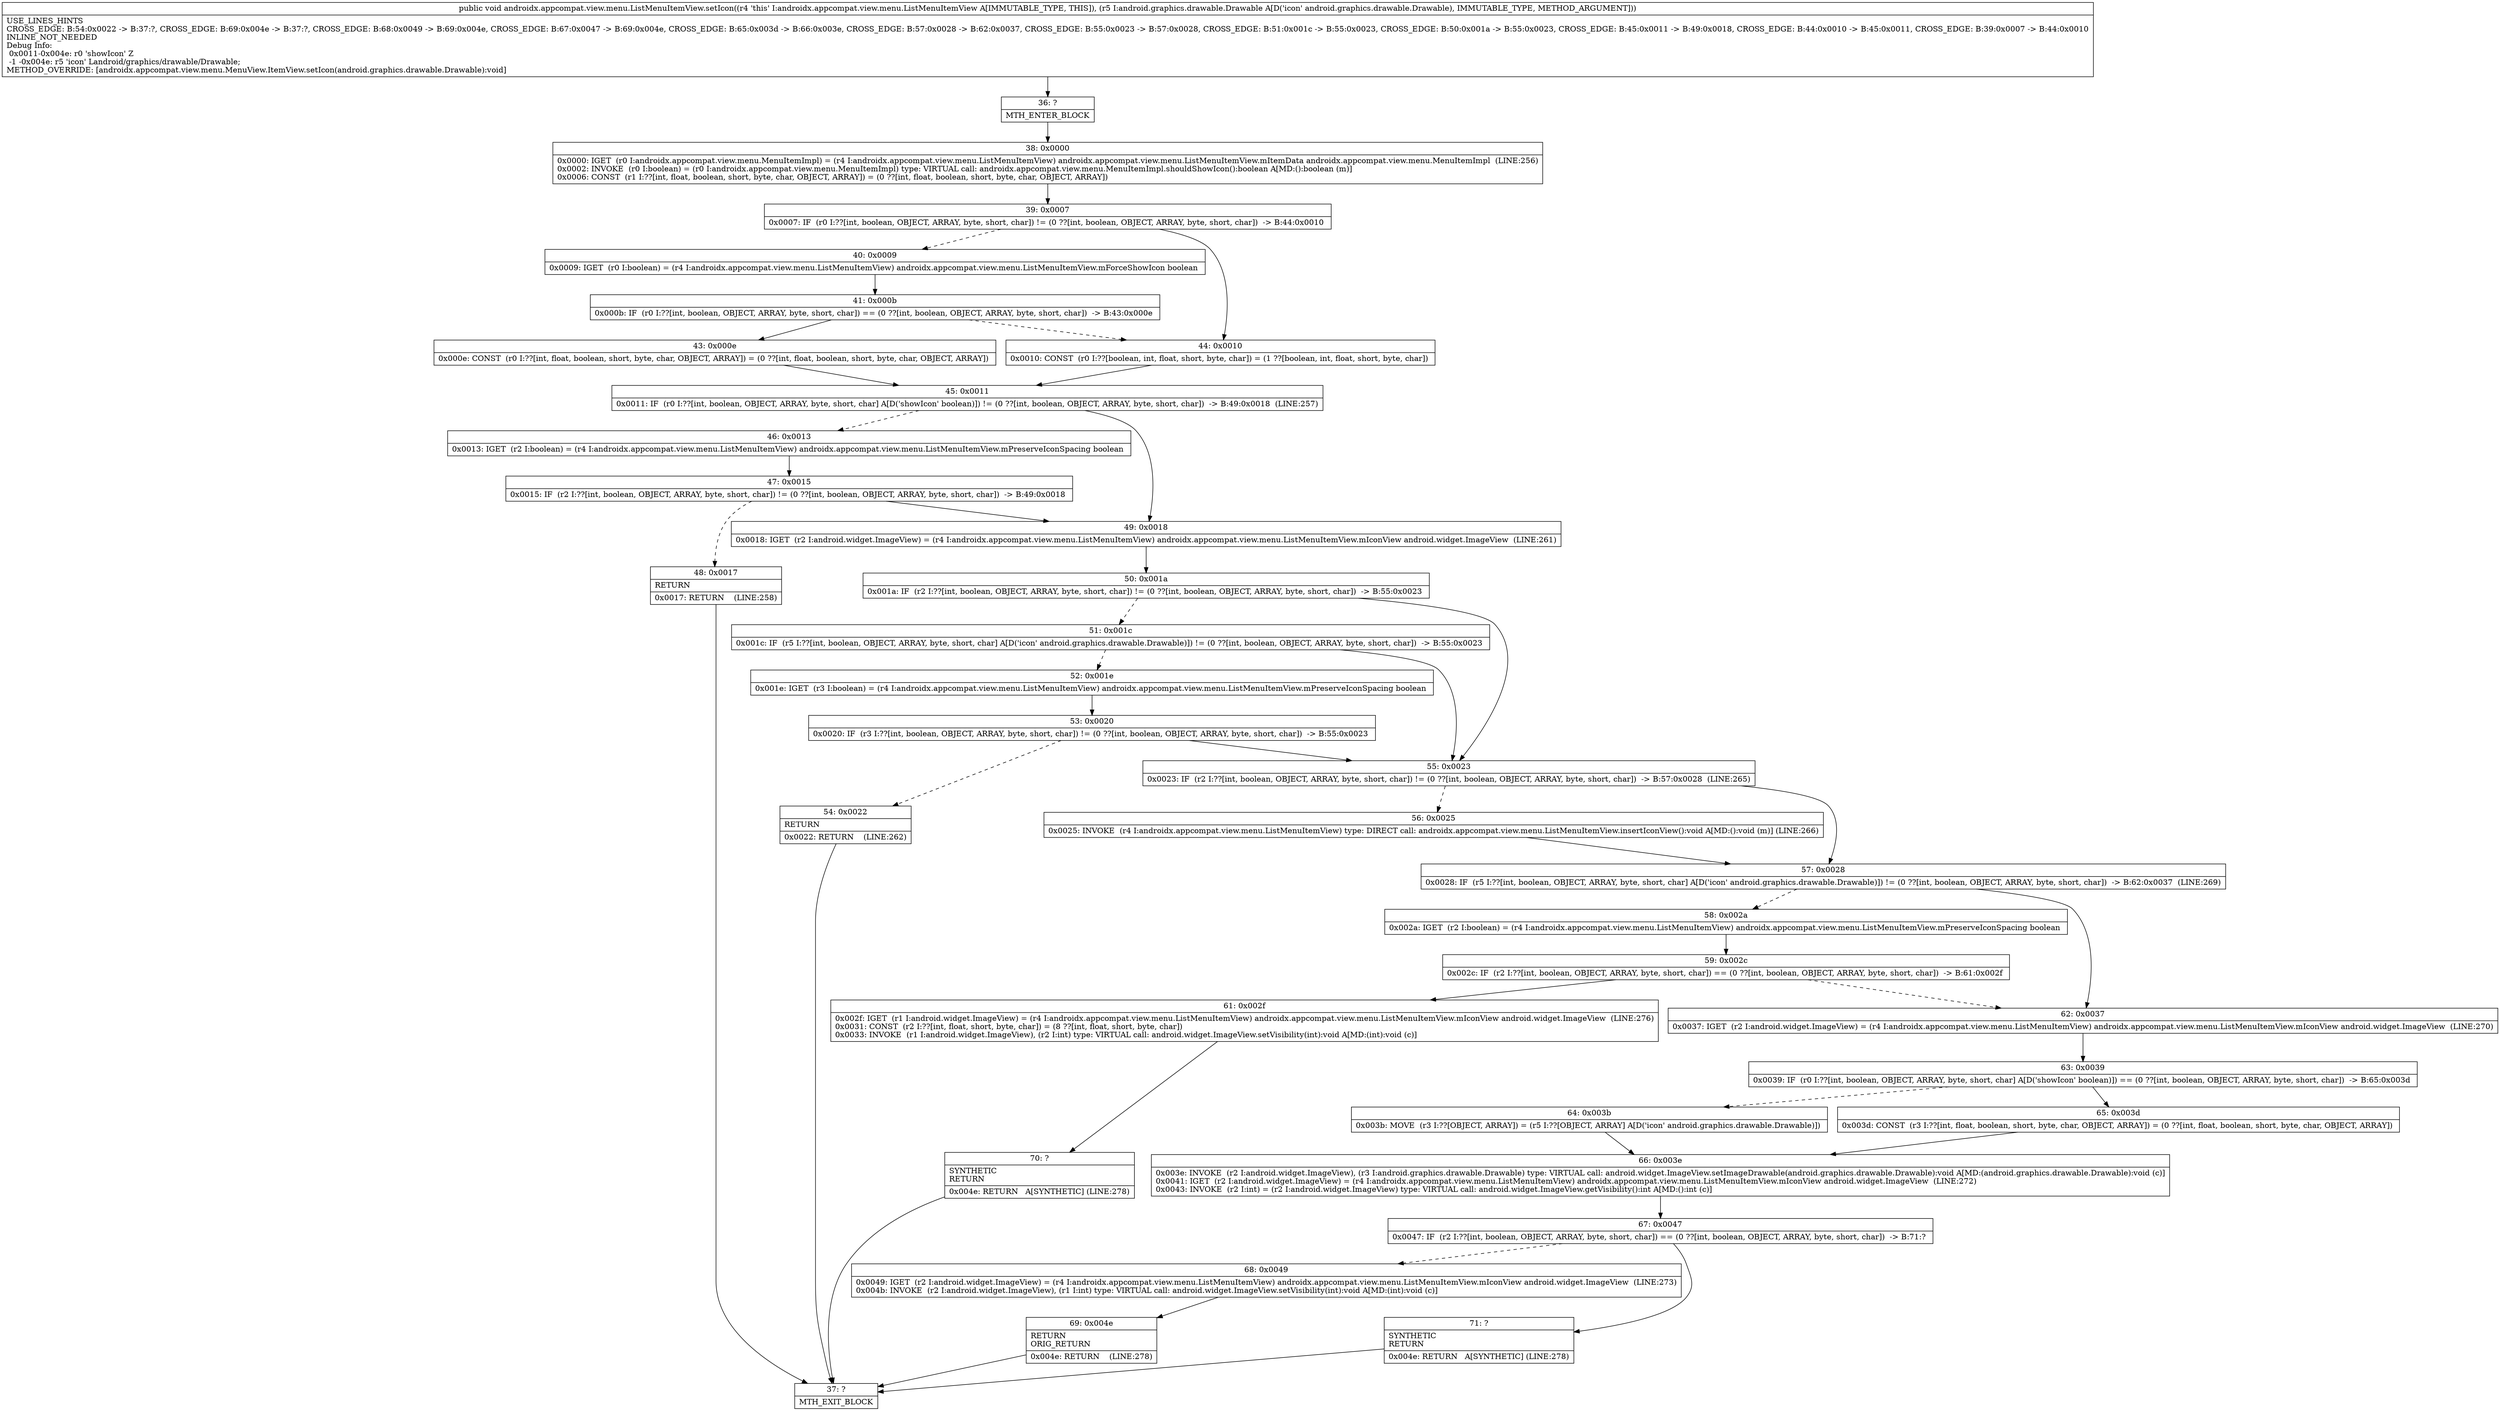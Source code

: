 digraph "CFG forandroidx.appcompat.view.menu.ListMenuItemView.setIcon(Landroid\/graphics\/drawable\/Drawable;)V" {
Node_36 [shape=record,label="{36\:\ ?|MTH_ENTER_BLOCK\l}"];
Node_38 [shape=record,label="{38\:\ 0x0000|0x0000: IGET  (r0 I:androidx.appcompat.view.menu.MenuItemImpl) = (r4 I:androidx.appcompat.view.menu.ListMenuItemView) androidx.appcompat.view.menu.ListMenuItemView.mItemData androidx.appcompat.view.menu.MenuItemImpl  (LINE:256)\l0x0002: INVOKE  (r0 I:boolean) = (r0 I:androidx.appcompat.view.menu.MenuItemImpl) type: VIRTUAL call: androidx.appcompat.view.menu.MenuItemImpl.shouldShowIcon():boolean A[MD:():boolean (m)]\l0x0006: CONST  (r1 I:??[int, float, boolean, short, byte, char, OBJECT, ARRAY]) = (0 ??[int, float, boolean, short, byte, char, OBJECT, ARRAY]) \l}"];
Node_39 [shape=record,label="{39\:\ 0x0007|0x0007: IF  (r0 I:??[int, boolean, OBJECT, ARRAY, byte, short, char]) != (0 ??[int, boolean, OBJECT, ARRAY, byte, short, char])  \-\> B:44:0x0010 \l}"];
Node_40 [shape=record,label="{40\:\ 0x0009|0x0009: IGET  (r0 I:boolean) = (r4 I:androidx.appcompat.view.menu.ListMenuItemView) androidx.appcompat.view.menu.ListMenuItemView.mForceShowIcon boolean \l}"];
Node_41 [shape=record,label="{41\:\ 0x000b|0x000b: IF  (r0 I:??[int, boolean, OBJECT, ARRAY, byte, short, char]) == (0 ??[int, boolean, OBJECT, ARRAY, byte, short, char])  \-\> B:43:0x000e \l}"];
Node_43 [shape=record,label="{43\:\ 0x000e|0x000e: CONST  (r0 I:??[int, float, boolean, short, byte, char, OBJECT, ARRAY]) = (0 ??[int, float, boolean, short, byte, char, OBJECT, ARRAY]) \l}"];
Node_45 [shape=record,label="{45\:\ 0x0011|0x0011: IF  (r0 I:??[int, boolean, OBJECT, ARRAY, byte, short, char] A[D('showIcon' boolean)]) != (0 ??[int, boolean, OBJECT, ARRAY, byte, short, char])  \-\> B:49:0x0018  (LINE:257)\l}"];
Node_46 [shape=record,label="{46\:\ 0x0013|0x0013: IGET  (r2 I:boolean) = (r4 I:androidx.appcompat.view.menu.ListMenuItemView) androidx.appcompat.view.menu.ListMenuItemView.mPreserveIconSpacing boolean \l}"];
Node_47 [shape=record,label="{47\:\ 0x0015|0x0015: IF  (r2 I:??[int, boolean, OBJECT, ARRAY, byte, short, char]) != (0 ??[int, boolean, OBJECT, ARRAY, byte, short, char])  \-\> B:49:0x0018 \l}"];
Node_48 [shape=record,label="{48\:\ 0x0017|RETURN\l|0x0017: RETURN    (LINE:258)\l}"];
Node_37 [shape=record,label="{37\:\ ?|MTH_EXIT_BLOCK\l}"];
Node_49 [shape=record,label="{49\:\ 0x0018|0x0018: IGET  (r2 I:android.widget.ImageView) = (r4 I:androidx.appcompat.view.menu.ListMenuItemView) androidx.appcompat.view.menu.ListMenuItemView.mIconView android.widget.ImageView  (LINE:261)\l}"];
Node_50 [shape=record,label="{50\:\ 0x001a|0x001a: IF  (r2 I:??[int, boolean, OBJECT, ARRAY, byte, short, char]) != (0 ??[int, boolean, OBJECT, ARRAY, byte, short, char])  \-\> B:55:0x0023 \l}"];
Node_51 [shape=record,label="{51\:\ 0x001c|0x001c: IF  (r5 I:??[int, boolean, OBJECT, ARRAY, byte, short, char] A[D('icon' android.graphics.drawable.Drawable)]) != (0 ??[int, boolean, OBJECT, ARRAY, byte, short, char])  \-\> B:55:0x0023 \l}"];
Node_52 [shape=record,label="{52\:\ 0x001e|0x001e: IGET  (r3 I:boolean) = (r4 I:androidx.appcompat.view.menu.ListMenuItemView) androidx.appcompat.view.menu.ListMenuItemView.mPreserveIconSpacing boolean \l}"];
Node_53 [shape=record,label="{53\:\ 0x0020|0x0020: IF  (r3 I:??[int, boolean, OBJECT, ARRAY, byte, short, char]) != (0 ??[int, boolean, OBJECT, ARRAY, byte, short, char])  \-\> B:55:0x0023 \l}"];
Node_54 [shape=record,label="{54\:\ 0x0022|RETURN\l|0x0022: RETURN    (LINE:262)\l}"];
Node_55 [shape=record,label="{55\:\ 0x0023|0x0023: IF  (r2 I:??[int, boolean, OBJECT, ARRAY, byte, short, char]) != (0 ??[int, boolean, OBJECT, ARRAY, byte, short, char])  \-\> B:57:0x0028  (LINE:265)\l}"];
Node_56 [shape=record,label="{56\:\ 0x0025|0x0025: INVOKE  (r4 I:androidx.appcompat.view.menu.ListMenuItemView) type: DIRECT call: androidx.appcompat.view.menu.ListMenuItemView.insertIconView():void A[MD:():void (m)] (LINE:266)\l}"];
Node_57 [shape=record,label="{57\:\ 0x0028|0x0028: IF  (r5 I:??[int, boolean, OBJECT, ARRAY, byte, short, char] A[D('icon' android.graphics.drawable.Drawable)]) != (0 ??[int, boolean, OBJECT, ARRAY, byte, short, char])  \-\> B:62:0x0037  (LINE:269)\l}"];
Node_58 [shape=record,label="{58\:\ 0x002a|0x002a: IGET  (r2 I:boolean) = (r4 I:androidx.appcompat.view.menu.ListMenuItemView) androidx.appcompat.view.menu.ListMenuItemView.mPreserveIconSpacing boolean \l}"];
Node_59 [shape=record,label="{59\:\ 0x002c|0x002c: IF  (r2 I:??[int, boolean, OBJECT, ARRAY, byte, short, char]) == (0 ??[int, boolean, OBJECT, ARRAY, byte, short, char])  \-\> B:61:0x002f \l}"];
Node_61 [shape=record,label="{61\:\ 0x002f|0x002f: IGET  (r1 I:android.widget.ImageView) = (r4 I:androidx.appcompat.view.menu.ListMenuItemView) androidx.appcompat.view.menu.ListMenuItemView.mIconView android.widget.ImageView  (LINE:276)\l0x0031: CONST  (r2 I:??[int, float, short, byte, char]) = (8 ??[int, float, short, byte, char]) \l0x0033: INVOKE  (r1 I:android.widget.ImageView), (r2 I:int) type: VIRTUAL call: android.widget.ImageView.setVisibility(int):void A[MD:(int):void (c)]\l}"];
Node_70 [shape=record,label="{70\:\ ?|SYNTHETIC\lRETURN\l|0x004e: RETURN   A[SYNTHETIC] (LINE:278)\l}"];
Node_62 [shape=record,label="{62\:\ 0x0037|0x0037: IGET  (r2 I:android.widget.ImageView) = (r4 I:androidx.appcompat.view.menu.ListMenuItemView) androidx.appcompat.view.menu.ListMenuItemView.mIconView android.widget.ImageView  (LINE:270)\l}"];
Node_63 [shape=record,label="{63\:\ 0x0039|0x0039: IF  (r0 I:??[int, boolean, OBJECT, ARRAY, byte, short, char] A[D('showIcon' boolean)]) == (0 ??[int, boolean, OBJECT, ARRAY, byte, short, char])  \-\> B:65:0x003d \l}"];
Node_64 [shape=record,label="{64\:\ 0x003b|0x003b: MOVE  (r3 I:??[OBJECT, ARRAY]) = (r5 I:??[OBJECT, ARRAY] A[D('icon' android.graphics.drawable.Drawable)]) \l}"];
Node_66 [shape=record,label="{66\:\ 0x003e|0x003e: INVOKE  (r2 I:android.widget.ImageView), (r3 I:android.graphics.drawable.Drawable) type: VIRTUAL call: android.widget.ImageView.setImageDrawable(android.graphics.drawable.Drawable):void A[MD:(android.graphics.drawable.Drawable):void (c)]\l0x0041: IGET  (r2 I:android.widget.ImageView) = (r4 I:androidx.appcompat.view.menu.ListMenuItemView) androidx.appcompat.view.menu.ListMenuItemView.mIconView android.widget.ImageView  (LINE:272)\l0x0043: INVOKE  (r2 I:int) = (r2 I:android.widget.ImageView) type: VIRTUAL call: android.widget.ImageView.getVisibility():int A[MD:():int (c)]\l}"];
Node_67 [shape=record,label="{67\:\ 0x0047|0x0047: IF  (r2 I:??[int, boolean, OBJECT, ARRAY, byte, short, char]) == (0 ??[int, boolean, OBJECT, ARRAY, byte, short, char])  \-\> B:71:? \l}"];
Node_68 [shape=record,label="{68\:\ 0x0049|0x0049: IGET  (r2 I:android.widget.ImageView) = (r4 I:androidx.appcompat.view.menu.ListMenuItemView) androidx.appcompat.view.menu.ListMenuItemView.mIconView android.widget.ImageView  (LINE:273)\l0x004b: INVOKE  (r2 I:android.widget.ImageView), (r1 I:int) type: VIRTUAL call: android.widget.ImageView.setVisibility(int):void A[MD:(int):void (c)]\l}"];
Node_69 [shape=record,label="{69\:\ 0x004e|RETURN\lORIG_RETURN\l|0x004e: RETURN    (LINE:278)\l}"];
Node_71 [shape=record,label="{71\:\ ?|SYNTHETIC\lRETURN\l|0x004e: RETURN   A[SYNTHETIC] (LINE:278)\l}"];
Node_65 [shape=record,label="{65\:\ 0x003d|0x003d: CONST  (r3 I:??[int, float, boolean, short, byte, char, OBJECT, ARRAY]) = (0 ??[int, float, boolean, short, byte, char, OBJECT, ARRAY]) \l}"];
Node_44 [shape=record,label="{44\:\ 0x0010|0x0010: CONST  (r0 I:??[boolean, int, float, short, byte, char]) = (1 ??[boolean, int, float, short, byte, char]) \l}"];
MethodNode[shape=record,label="{public void androidx.appcompat.view.menu.ListMenuItemView.setIcon((r4 'this' I:androidx.appcompat.view.menu.ListMenuItemView A[IMMUTABLE_TYPE, THIS]), (r5 I:android.graphics.drawable.Drawable A[D('icon' android.graphics.drawable.Drawable), IMMUTABLE_TYPE, METHOD_ARGUMENT]))  | USE_LINES_HINTS\lCROSS_EDGE: B:54:0x0022 \-\> B:37:?, CROSS_EDGE: B:69:0x004e \-\> B:37:?, CROSS_EDGE: B:68:0x0049 \-\> B:69:0x004e, CROSS_EDGE: B:67:0x0047 \-\> B:69:0x004e, CROSS_EDGE: B:65:0x003d \-\> B:66:0x003e, CROSS_EDGE: B:57:0x0028 \-\> B:62:0x0037, CROSS_EDGE: B:55:0x0023 \-\> B:57:0x0028, CROSS_EDGE: B:51:0x001c \-\> B:55:0x0023, CROSS_EDGE: B:50:0x001a \-\> B:55:0x0023, CROSS_EDGE: B:45:0x0011 \-\> B:49:0x0018, CROSS_EDGE: B:44:0x0010 \-\> B:45:0x0011, CROSS_EDGE: B:39:0x0007 \-\> B:44:0x0010\lINLINE_NOT_NEEDED\lDebug Info:\l  0x0011\-0x004e: r0 'showIcon' Z\l  \-1 \-0x004e: r5 'icon' Landroid\/graphics\/drawable\/Drawable;\lMETHOD_OVERRIDE: [androidx.appcompat.view.menu.MenuView.ItemView.setIcon(android.graphics.drawable.Drawable):void]\l}"];
MethodNode -> Node_36;Node_36 -> Node_38;
Node_38 -> Node_39;
Node_39 -> Node_40[style=dashed];
Node_39 -> Node_44;
Node_40 -> Node_41;
Node_41 -> Node_43;
Node_41 -> Node_44[style=dashed];
Node_43 -> Node_45;
Node_45 -> Node_46[style=dashed];
Node_45 -> Node_49;
Node_46 -> Node_47;
Node_47 -> Node_48[style=dashed];
Node_47 -> Node_49;
Node_48 -> Node_37;
Node_49 -> Node_50;
Node_50 -> Node_51[style=dashed];
Node_50 -> Node_55;
Node_51 -> Node_52[style=dashed];
Node_51 -> Node_55;
Node_52 -> Node_53;
Node_53 -> Node_54[style=dashed];
Node_53 -> Node_55;
Node_54 -> Node_37;
Node_55 -> Node_56[style=dashed];
Node_55 -> Node_57;
Node_56 -> Node_57;
Node_57 -> Node_58[style=dashed];
Node_57 -> Node_62;
Node_58 -> Node_59;
Node_59 -> Node_61;
Node_59 -> Node_62[style=dashed];
Node_61 -> Node_70;
Node_70 -> Node_37;
Node_62 -> Node_63;
Node_63 -> Node_64[style=dashed];
Node_63 -> Node_65;
Node_64 -> Node_66;
Node_66 -> Node_67;
Node_67 -> Node_68[style=dashed];
Node_67 -> Node_71;
Node_68 -> Node_69;
Node_69 -> Node_37;
Node_71 -> Node_37;
Node_65 -> Node_66;
Node_44 -> Node_45;
}

